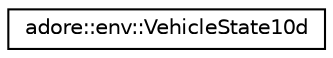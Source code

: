 digraph "Graphical Class Hierarchy"
{
 // LATEX_PDF_SIZE
  edge [fontname="Helvetica",fontsize="10",labelfontname="Helvetica",labelfontsize="10"];
  node [fontname="Helvetica",fontsize="10",shape=record];
  rankdir="LR";
  Node0 [label="adore::env::VehicleState10d",height=0.2,width=0.4,color="black", fillcolor="white", style="filled",URL="$classadore_1_1env_1_1VehicleState10d.html",tooltip="This struct holds the state of the vehicle in 10d."];
}

